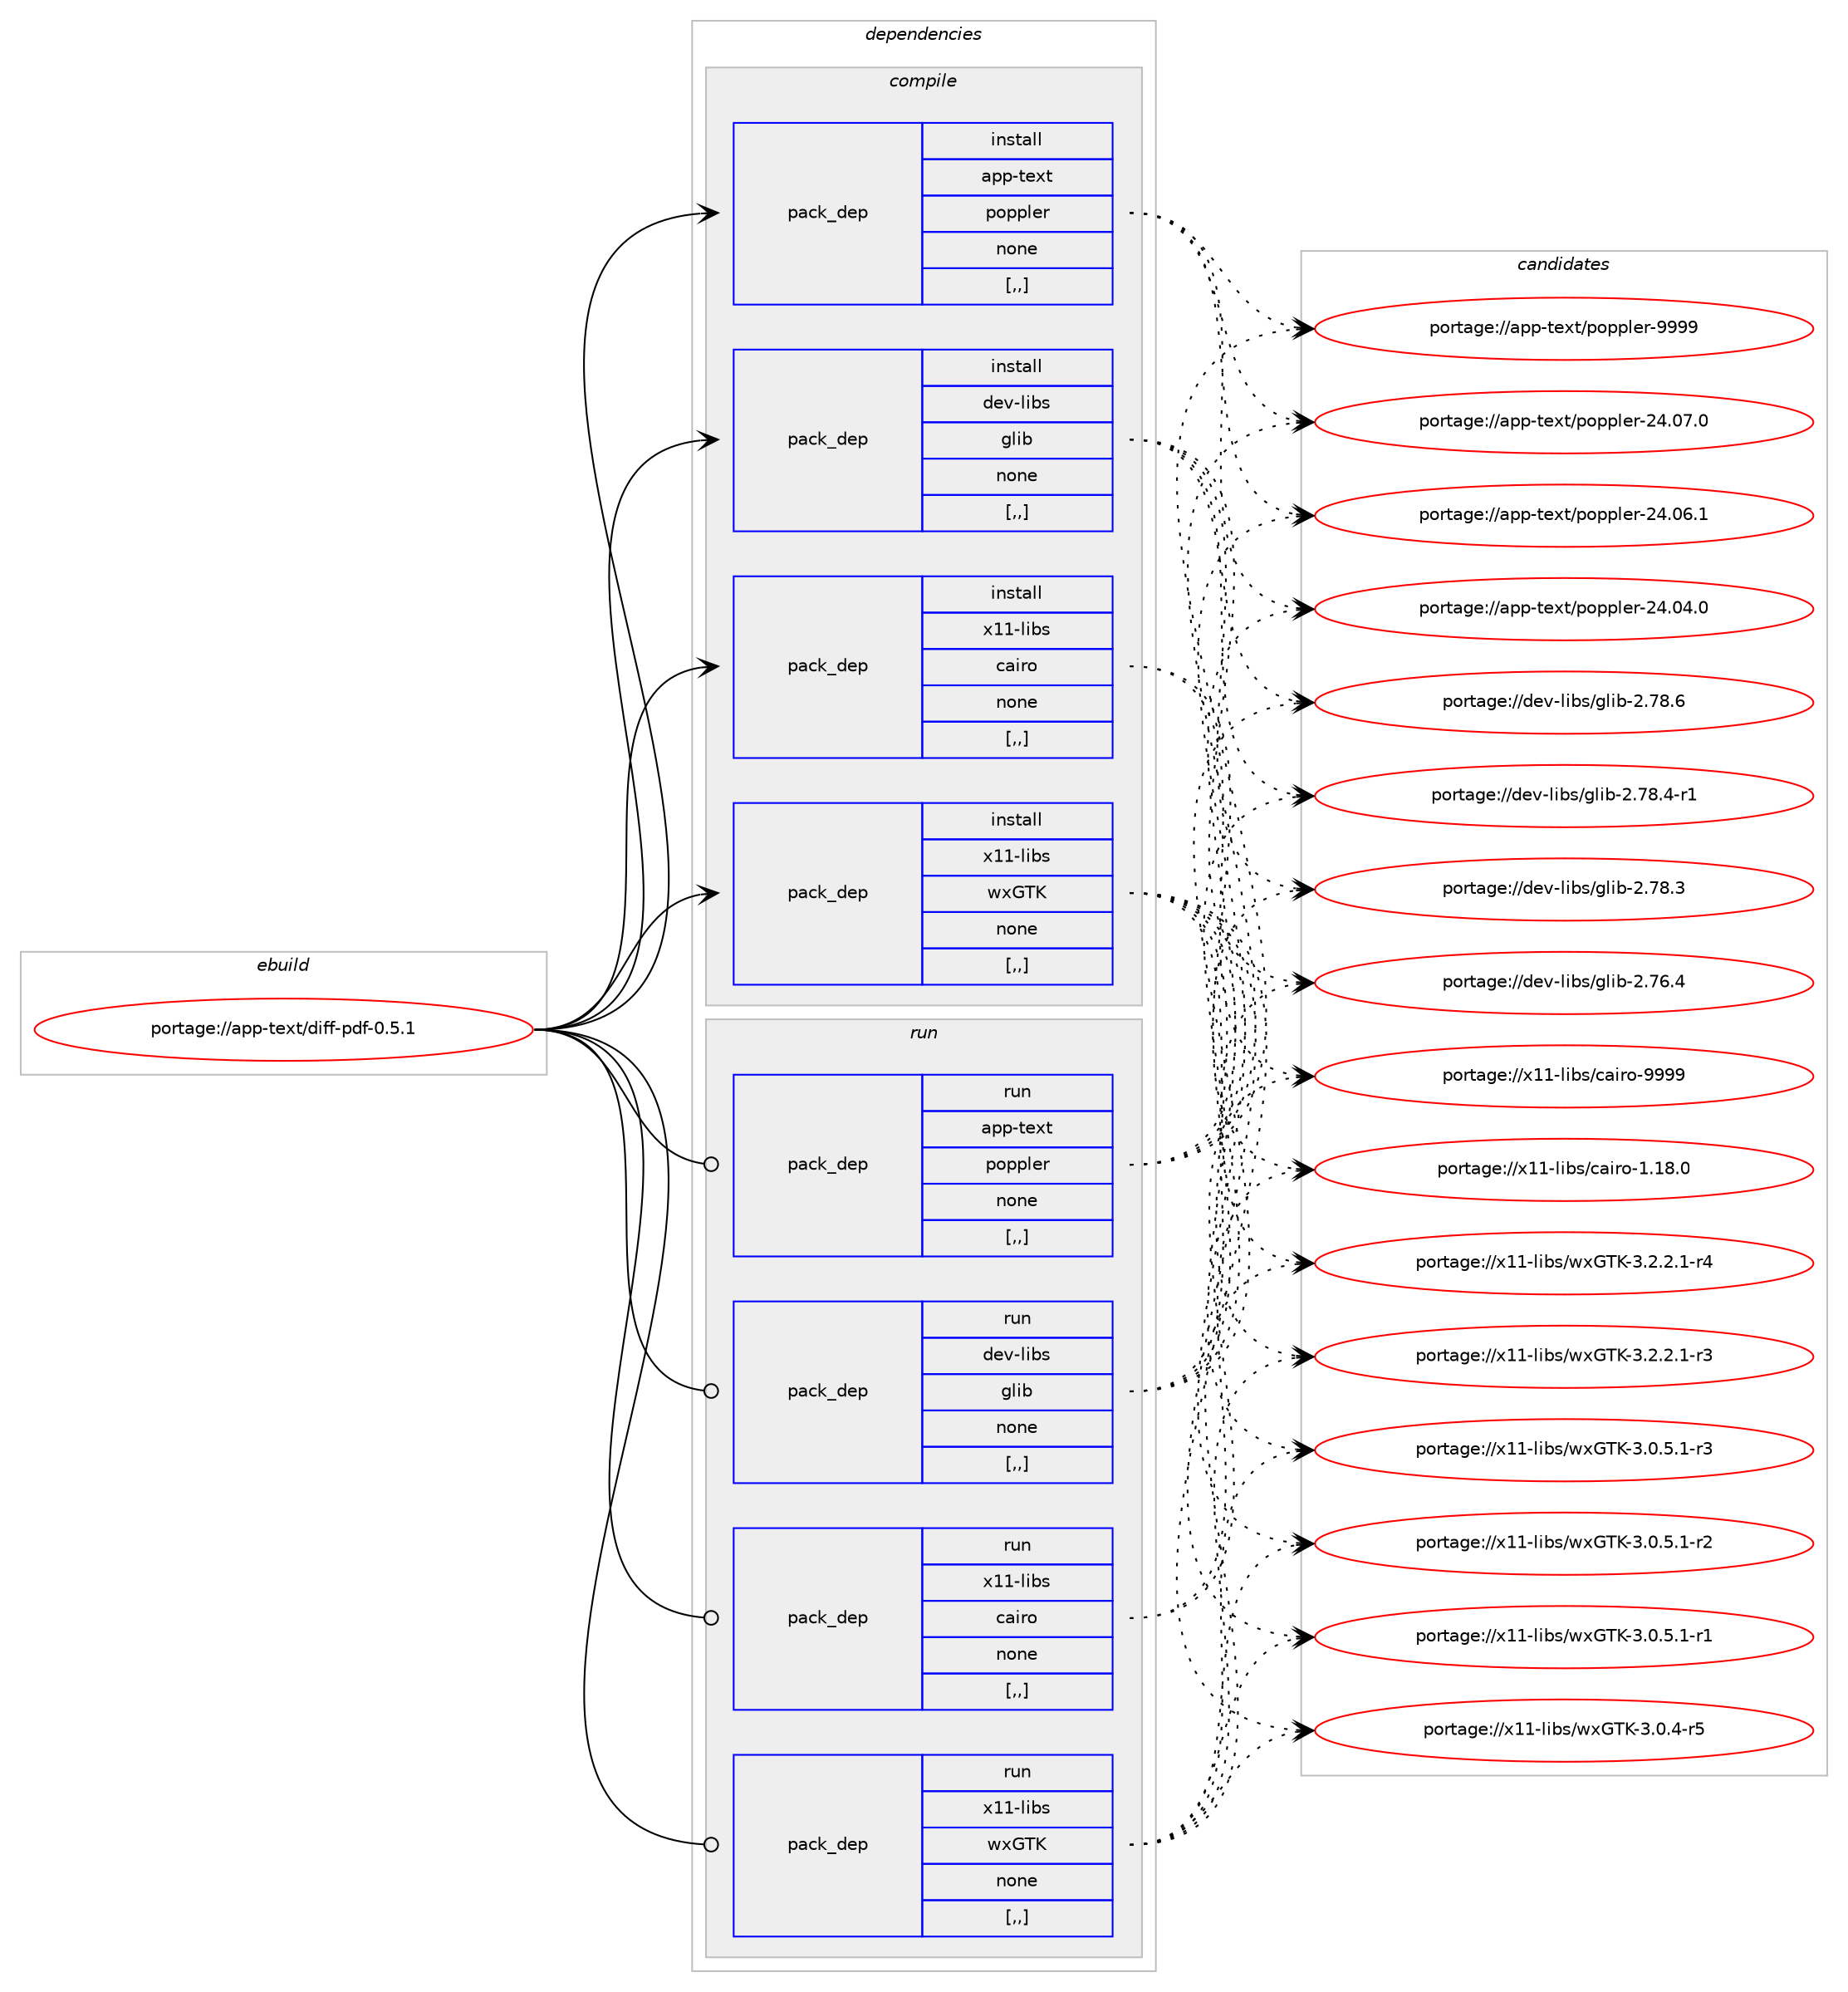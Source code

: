 digraph prolog {

# *************
# Graph options
# *************

newrank=true;
concentrate=true;
compound=true;
graph [rankdir=LR,fontname=Helvetica,fontsize=10,ranksep=1.5];#, ranksep=2.5, nodesep=0.2];
edge  [arrowhead=vee];
node  [fontname=Helvetica,fontsize=10];

# **********
# The ebuild
# **********

subgraph cluster_leftcol {
color=gray;
label=<<i>ebuild</i>>;
id [label="portage://app-text/diff-pdf-0.5.1", color=red, width=4, href="../app-text/diff-pdf-0.5.1.svg"];
}

# ****************
# The dependencies
# ****************

subgraph cluster_midcol {
color=gray;
label=<<i>dependencies</i>>;
subgraph cluster_compile {
fillcolor="#eeeeee";
style=filled;
label=<<i>compile</i>>;
subgraph pack39372 {
dependency54886 [label=<<TABLE BORDER="0" CELLBORDER="1" CELLSPACING="0" CELLPADDING="4" WIDTH="220"><TR><TD ROWSPAN="6" CELLPADDING="30">pack_dep</TD></TR><TR><TD WIDTH="110">install</TD></TR><TR><TD>app-text</TD></TR><TR><TD>poppler</TD></TR><TR><TD>none</TD></TR><TR><TD>[,,]</TD></TR></TABLE>>, shape=none, color=blue];
}
id:e -> dependency54886:w [weight=20,style="solid",arrowhead="vee"];
subgraph pack39373 {
dependency54887 [label=<<TABLE BORDER="0" CELLBORDER="1" CELLSPACING="0" CELLPADDING="4" WIDTH="220"><TR><TD ROWSPAN="6" CELLPADDING="30">pack_dep</TD></TR><TR><TD WIDTH="110">install</TD></TR><TR><TD>dev-libs</TD></TR><TR><TD>glib</TD></TR><TR><TD>none</TD></TR><TR><TD>[,,]</TD></TR></TABLE>>, shape=none, color=blue];
}
id:e -> dependency54887:w [weight=20,style="solid",arrowhead="vee"];
subgraph pack39374 {
dependency54888 [label=<<TABLE BORDER="0" CELLBORDER="1" CELLSPACING="0" CELLPADDING="4" WIDTH="220"><TR><TD ROWSPAN="6" CELLPADDING="30">pack_dep</TD></TR><TR><TD WIDTH="110">install</TD></TR><TR><TD>x11-libs</TD></TR><TR><TD>cairo</TD></TR><TR><TD>none</TD></TR><TR><TD>[,,]</TD></TR></TABLE>>, shape=none, color=blue];
}
id:e -> dependency54888:w [weight=20,style="solid",arrowhead="vee"];
subgraph pack39375 {
dependency54889 [label=<<TABLE BORDER="0" CELLBORDER="1" CELLSPACING="0" CELLPADDING="4" WIDTH="220"><TR><TD ROWSPAN="6" CELLPADDING="30">pack_dep</TD></TR><TR><TD WIDTH="110">install</TD></TR><TR><TD>x11-libs</TD></TR><TR><TD>wxGTK</TD></TR><TR><TD>none</TD></TR><TR><TD>[,,]</TD></TR></TABLE>>, shape=none, color=blue];
}
id:e -> dependency54889:w [weight=20,style="solid",arrowhead="vee"];
}
subgraph cluster_compileandrun {
fillcolor="#eeeeee";
style=filled;
label=<<i>compile and run</i>>;
}
subgraph cluster_run {
fillcolor="#eeeeee";
style=filled;
label=<<i>run</i>>;
subgraph pack39376 {
dependency54890 [label=<<TABLE BORDER="0" CELLBORDER="1" CELLSPACING="0" CELLPADDING="4" WIDTH="220"><TR><TD ROWSPAN="6" CELLPADDING="30">pack_dep</TD></TR><TR><TD WIDTH="110">run</TD></TR><TR><TD>app-text</TD></TR><TR><TD>poppler</TD></TR><TR><TD>none</TD></TR><TR><TD>[,,]</TD></TR></TABLE>>, shape=none, color=blue];
}
id:e -> dependency54890:w [weight=20,style="solid",arrowhead="odot"];
subgraph pack39377 {
dependency54891 [label=<<TABLE BORDER="0" CELLBORDER="1" CELLSPACING="0" CELLPADDING="4" WIDTH="220"><TR><TD ROWSPAN="6" CELLPADDING="30">pack_dep</TD></TR><TR><TD WIDTH="110">run</TD></TR><TR><TD>dev-libs</TD></TR><TR><TD>glib</TD></TR><TR><TD>none</TD></TR><TR><TD>[,,]</TD></TR></TABLE>>, shape=none, color=blue];
}
id:e -> dependency54891:w [weight=20,style="solid",arrowhead="odot"];
subgraph pack39378 {
dependency54892 [label=<<TABLE BORDER="0" CELLBORDER="1" CELLSPACING="0" CELLPADDING="4" WIDTH="220"><TR><TD ROWSPAN="6" CELLPADDING="30">pack_dep</TD></TR><TR><TD WIDTH="110">run</TD></TR><TR><TD>x11-libs</TD></TR><TR><TD>cairo</TD></TR><TR><TD>none</TD></TR><TR><TD>[,,]</TD></TR></TABLE>>, shape=none, color=blue];
}
id:e -> dependency54892:w [weight=20,style="solid",arrowhead="odot"];
subgraph pack39379 {
dependency54893 [label=<<TABLE BORDER="0" CELLBORDER="1" CELLSPACING="0" CELLPADDING="4" WIDTH="220"><TR><TD ROWSPAN="6" CELLPADDING="30">pack_dep</TD></TR><TR><TD WIDTH="110">run</TD></TR><TR><TD>x11-libs</TD></TR><TR><TD>wxGTK</TD></TR><TR><TD>none</TD></TR><TR><TD>[,,]</TD></TR></TABLE>>, shape=none, color=blue];
}
id:e -> dependency54893:w [weight=20,style="solid",arrowhead="odot"];
}
}

# **************
# The candidates
# **************

subgraph cluster_choices {
rank=same;
color=gray;
label=<<i>candidates</i>>;

subgraph choice39372 {
color=black;
nodesep=1;
choice9711211245116101120116471121111121121081011144557575757 [label="portage://app-text/poppler-9999", color=red, width=4,href="../app-text/poppler-9999.svg"];
choice9711211245116101120116471121111121121081011144550524648554648 [label="portage://app-text/poppler-24.07.0", color=red, width=4,href="../app-text/poppler-24.07.0.svg"];
choice9711211245116101120116471121111121121081011144550524648544649 [label="portage://app-text/poppler-24.06.1", color=red, width=4,href="../app-text/poppler-24.06.1.svg"];
choice9711211245116101120116471121111121121081011144550524648524648 [label="portage://app-text/poppler-24.04.0", color=red, width=4,href="../app-text/poppler-24.04.0.svg"];
dependency54886:e -> choice9711211245116101120116471121111121121081011144557575757:w [style=dotted,weight="100"];
dependency54886:e -> choice9711211245116101120116471121111121121081011144550524648554648:w [style=dotted,weight="100"];
dependency54886:e -> choice9711211245116101120116471121111121121081011144550524648544649:w [style=dotted,weight="100"];
dependency54886:e -> choice9711211245116101120116471121111121121081011144550524648524648:w [style=dotted,weight="100"];
}
subgraph choice39373 {
color=black;
nodesep=1;
choice1001011184510810598115471031081059845504655564654 [label="portage://dev-libs/glib-2.78.6", color=red, width=4,href="../dev-libs/glib-2.78.6.svg"];
choice10010111845108105981154710310810598455046555646524511449 [label="portage://dev-libs/glib-2.78.4-r1", color=red, width=4,href="../dev-libs/glib-2.78.4-r1.svg"];
choice1001011184510810598115471031081059845504655564651 [label="portage://dev-libs/glib-2.78.3", color=red, width=4,href="../dev-libs/glib-2.78.3.svg"];
choice1001011184510810598115471031081059845504655544652 [label="portage://dev-libs/glib-2.76.4", color=red, width=4,href="../dev-libs/glib-2.76.4.svg"];
dependency54887:e -> choice1001011184510810598115471031081059845504655564654:w [style=dotted,weight="100"];
dependency54887:e -> choice10010111845108105981154710310810598455046555646524511449:w [style=dotted,weight="100"];
dependency54887:e -> choice1001011184510810598115471031081059845504655564651:w [style=dotted,weight="100"];
dependency54887:e -> choice1001011184510810598115471031081059845504655544652:w [style=dotted,weight="100"];
}
subgraph choice39374 {
color=black;
nodesep=1;
choice120494945108105981154799971051141114557575757 [label="portage://x11-libs/cairo-9999", color=red, width=4,href="../x11-libs/cairo-9999.svg"];
choice1204949451081059811547999710511411145494649564648 [label="portage://x11-libs/cairo-1.18.0", color=red, width=4,href="../x11-libs/cairo-1.18.0.svg"];
dependency54888:e -> choice120494945108105981154799971051141114557575757:w [style=dotted,weight="100"];
dependency54888:e -> choice1204949451081059811547999710511411145494649564648:w [style=dotted,weight="100"];
}
subgraph choice39375 {
color=black;
nodesep=1;
choice120494945108105981154711912071847545514650465046494511452 [label="portage://x11-libs/wxGTK-3.2.2.1-r4", color=red, width=4,href="../x11-libs/wxGTK-3.2.2.1-r4.svg"];
choice120494945108105981154711912071847545514650465046494511451 [label="portage://x11-libs/wxGTK-3.2.2.1-r3", color=red, width=4,href="../x11-libs/wxGTK-3.2.2.1-r3.svg"];
choice120494945108105981154711912071847545514648465346494511451 [label="portage://x11-libs/wxGTK-3.0.5.1-r3", color=red, width=4,href="../x11-libs/wxGTK-3.0.5.1-r3.svg"];
choice120494945108105981154711912071847545514648465346494511450 [label="portage://x11-libs/wxGTK-3.0.5.1-r2", color=red, width=4,href="../x11-libs/wxGTK-3.0.5.1-r2.svg"];
choice120494945108105981154711912071847545514648465346494511449 [label="portage://x11-libs/wxGTK-3.0.5.1-r1", color=red, width=4,href="../x11-libs/wxGTK-3.0.5.1-r1.svg"];
choice12049494510810598115471191207184754551464846524511453 [label="portage://x11-libs/wxGTK-3.0.4-r5", color=red, width=4,href="../x11-libs/wxGTK-3.0.4-r5.svg"];
dependency54889:e -> choice120494945108105981154711912071847545514650465046494511452:w [style=dotted,weight="100"];
dependency54889:e -> choice120494945108105981154711912071847545514650465046494511451:w [style=dotted,weight="100"];
dependency54889:e -> choice120494945108105981154711912071847545514648465346494511451:w [style=dotted,weight="100"];
dependency54889:e -> choice120494945108105981154711912071847545514648465346494511450:w [style=dotted,weight="100"];
dependency54889:e -> choice120494945108105981154711912071847545514648465346494511449:w [style=dotted,weight="100"];
dependency54889:e -> choice12049494510810598115471191207184754551464846524511453:w [style=dotted,weight="100"];
}
subgraph choice39376 {
color=black;
nodesep=1;
choice9711211245116101120116471121111121121081011144557575757 [label="portage://app-text/poppler-9999", color=red, width=4,href="../app-text/poppler-9999.svg"];
choice9711211245116101120116471121111121121081011144550524648554648 [label="portage://app-text/poppler-24.07.0", color=red, width=4,href="../app-text/poppler-24.07.0.svg"];
choice9711211245116101120116471121111121121081011144550524648544649 [label="portage://app-text/poppler-24.06.1", color=red, width=4,href="../app-text/poppler-24.06.1.svg"];
choice9711211245116101120116471121111121121081011144550524648524648 [label="portage://app-text/poppler-24.04.0", color=red, width=4,href="../app-text/poppler-24.04.0.svg"];
dependency54890:e -> choice9711211245116101120116471121111121121081011144557575757:w [style=dotted,weight="100"];
dependency54890:e -> choice9711211245116101120116471121111121121081011144550524648554648:w [style=dotted,weight="100"];
dependency54890:e -> choice9711211245116101120116471121111121121081011144550524648544649:w [style=dotted,weight="100"];
dependency54890:e -> choice9711211245116101120116471121111121121081011144550524648524648:w [style=dotted,weight="100"];
}
subgraph choice39377 {
color=black;
nodesep=1;
choice1001011184510810598115471031081059845504655564654 [label="portage://dev-libs/glib-2.78.6", color=red, width=4,href="../dev-libs/glib-2.78.6.svg"];
choice10010111845108105981154710310810598455046555646524511449 [label="portage://dev-libs/glib-2.78.4-r1", color=red, width=4,href="../dev-libs/glib-2.78.4-r1.svg"];
choice1001011184510810598115471031081059845504655564651 [label="portage://dev-libs/glib-2.78.3", color=red, width=4,href="../dev-libs/glib-2.78.3.svg"];
choice1001011184510810598115471031081059845504655544652 [label="portage://dev-libs/glib-2.76.4", color=red, width=4,href="../dev-libs/glib-2.76.4.svg"];
dependency54891:e -> choice1001011184510810598115471031081059845504655564654:w [style=dotted,weight="100"];
dependency54891:e -> choice10010111845108105981154710310810598455046555646524511449:w [style=dotted,weight="100"];
dependency54891:e -> choice1001011184510810598115471031081059845504655564651:w [style=dotted,weight="100"];
dependency54891:e -> choice1001011184510810598115471031081059845504655544652:w [style=dotted,weight="100"];
}
subgraph choice39378 {
color=black;
nodesep=1;
choice120494945108105981154799971051141114557575757 [label="portage://x11-libs/cairo-9999", color=red, width=4,href="../x11-libs/cairo-9999.svg"];
choice1204949451081059811547999710511411145494649564648 [label="portage://x11-libs/cairo-1.18.0", color=red, width=4,href="../x11-libs/cairo-1.18.0.svg"];
dependency54892:e -> choice120494945108105981154799971051141114557575757:w [style=dotted,weight="100"];
dependency54892:e -> choice1204949451081059811547999710511411145494649564648:w [style=dotted,weight="100"];
}
subgraph choice39379 {
color=black;
nodesep=1;
choice120494945108105981154711912071847545514650465046494511452 [label="portage://x11-libs/wxGTK-3.2.2.1-r4", color=red, width=4,href="../x11-libs/wxGTK-3.2.2.1-r4.svg"];
choice120494945108105981154711912071847545514650465046494511451 [label="portage://x11-libs/wxGTK-3.2.2.1-r3", color=red, width=4,href="../x11-libs/wxGTK-3.2.2.1-r3.svg"];
choice120494945108105981154711912071847545514648465346494511451 [label="portage://x11-libs/wxGTK-3.0.5.1-r3", color=red, width=4,href="../x11-libs/wxGTK-3.0.5.1-r3.svg"];
choice120494945108105981154711912071847545514648465346494511450 [label="portage://x11-libs/wxGTK-3.0.5.1-r2", color=red, width=4,href="../x11-libs/wxGTK-3.0.5.1-r2.svg"];
choice120494945108105981154711912071847545514648465346494511449 [label="portage://x11-libs/wxGTK-3.0.5.1-r1", color=red, width=4,href="../x11-libs/wxGTK-3.0.5.1-r1.svg"];
choice12049494510810598115471191207184754551464846524511453 [label="portage://x11-libs/wxGTK-3.0.4-r5", color=red, width=4,href="../x11-libs/wxGTK-3.0.4-r5.svg"];
dependency54893:e -> choice120494945108105981154711912071847545514650465046494511452:w [style=dotted,weight="100"];
dependency54893:e -> choice120494945108105981154711912071847545514650465046494511451:w [style=dotted,weight="100"];
dependency54893:e -> choice120494945108105981154711912071847545514648465346494511451:w [style=dotted,weight="100"];
dependency54893:e -> choice120494945108105981154711912071847545514648465346494511450:w [style=dotted,weight="100"];
dependency54893:e -> choice120494945108105981154711912071847545514648465346494511449:w [style=dotted,weight="100"];
dependency54893:e -> choice12049494510810598115471191207184754551464846524511453:w [style=dotted,weight="100"];
}
}

}
